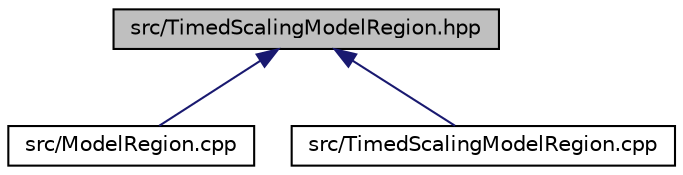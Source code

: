 digraph "src/TimedScalingModelRegion.hpp"
{
 // LATEX_PDF_SIZE
  edge [fontname="Helvetica",fontsize="10",labelfontname="Helvetica",labelfontsize="10"];
  node [fontname="Helvetica",fontsize="10",shape=record];
  Node1 [label="src/TimedScalingModelRegion.hpp",height=0.2,width=0.4,color="black", fillcolor="grey75", style="filled", fontcolor="black",tooltip=" "];
  Node1 -> Node2 [dir="back",color="midnightblue",fontsize="10",style="solid",fontname="Helvetica"];
  Node2 [label="src/ModelRegion.cpp",height=0.2,width=0.4,color="black", fillcolor="white", style="filled",URL="$_model_region_8cpp.html",tooltip=" "];
  Node1 -> Node3 [dir="back",color="midnightblue",fontsize="10",style="solid",fontname="Helvetica"];
  Node3 [label="src/TimedScalingModelRegion.cpp",height=0.2,width=0.4,color="black", fillcolor="white", style="filled",URL="$_timed_scaling_model_region_8cpp.html",tooltip=" "];
}

